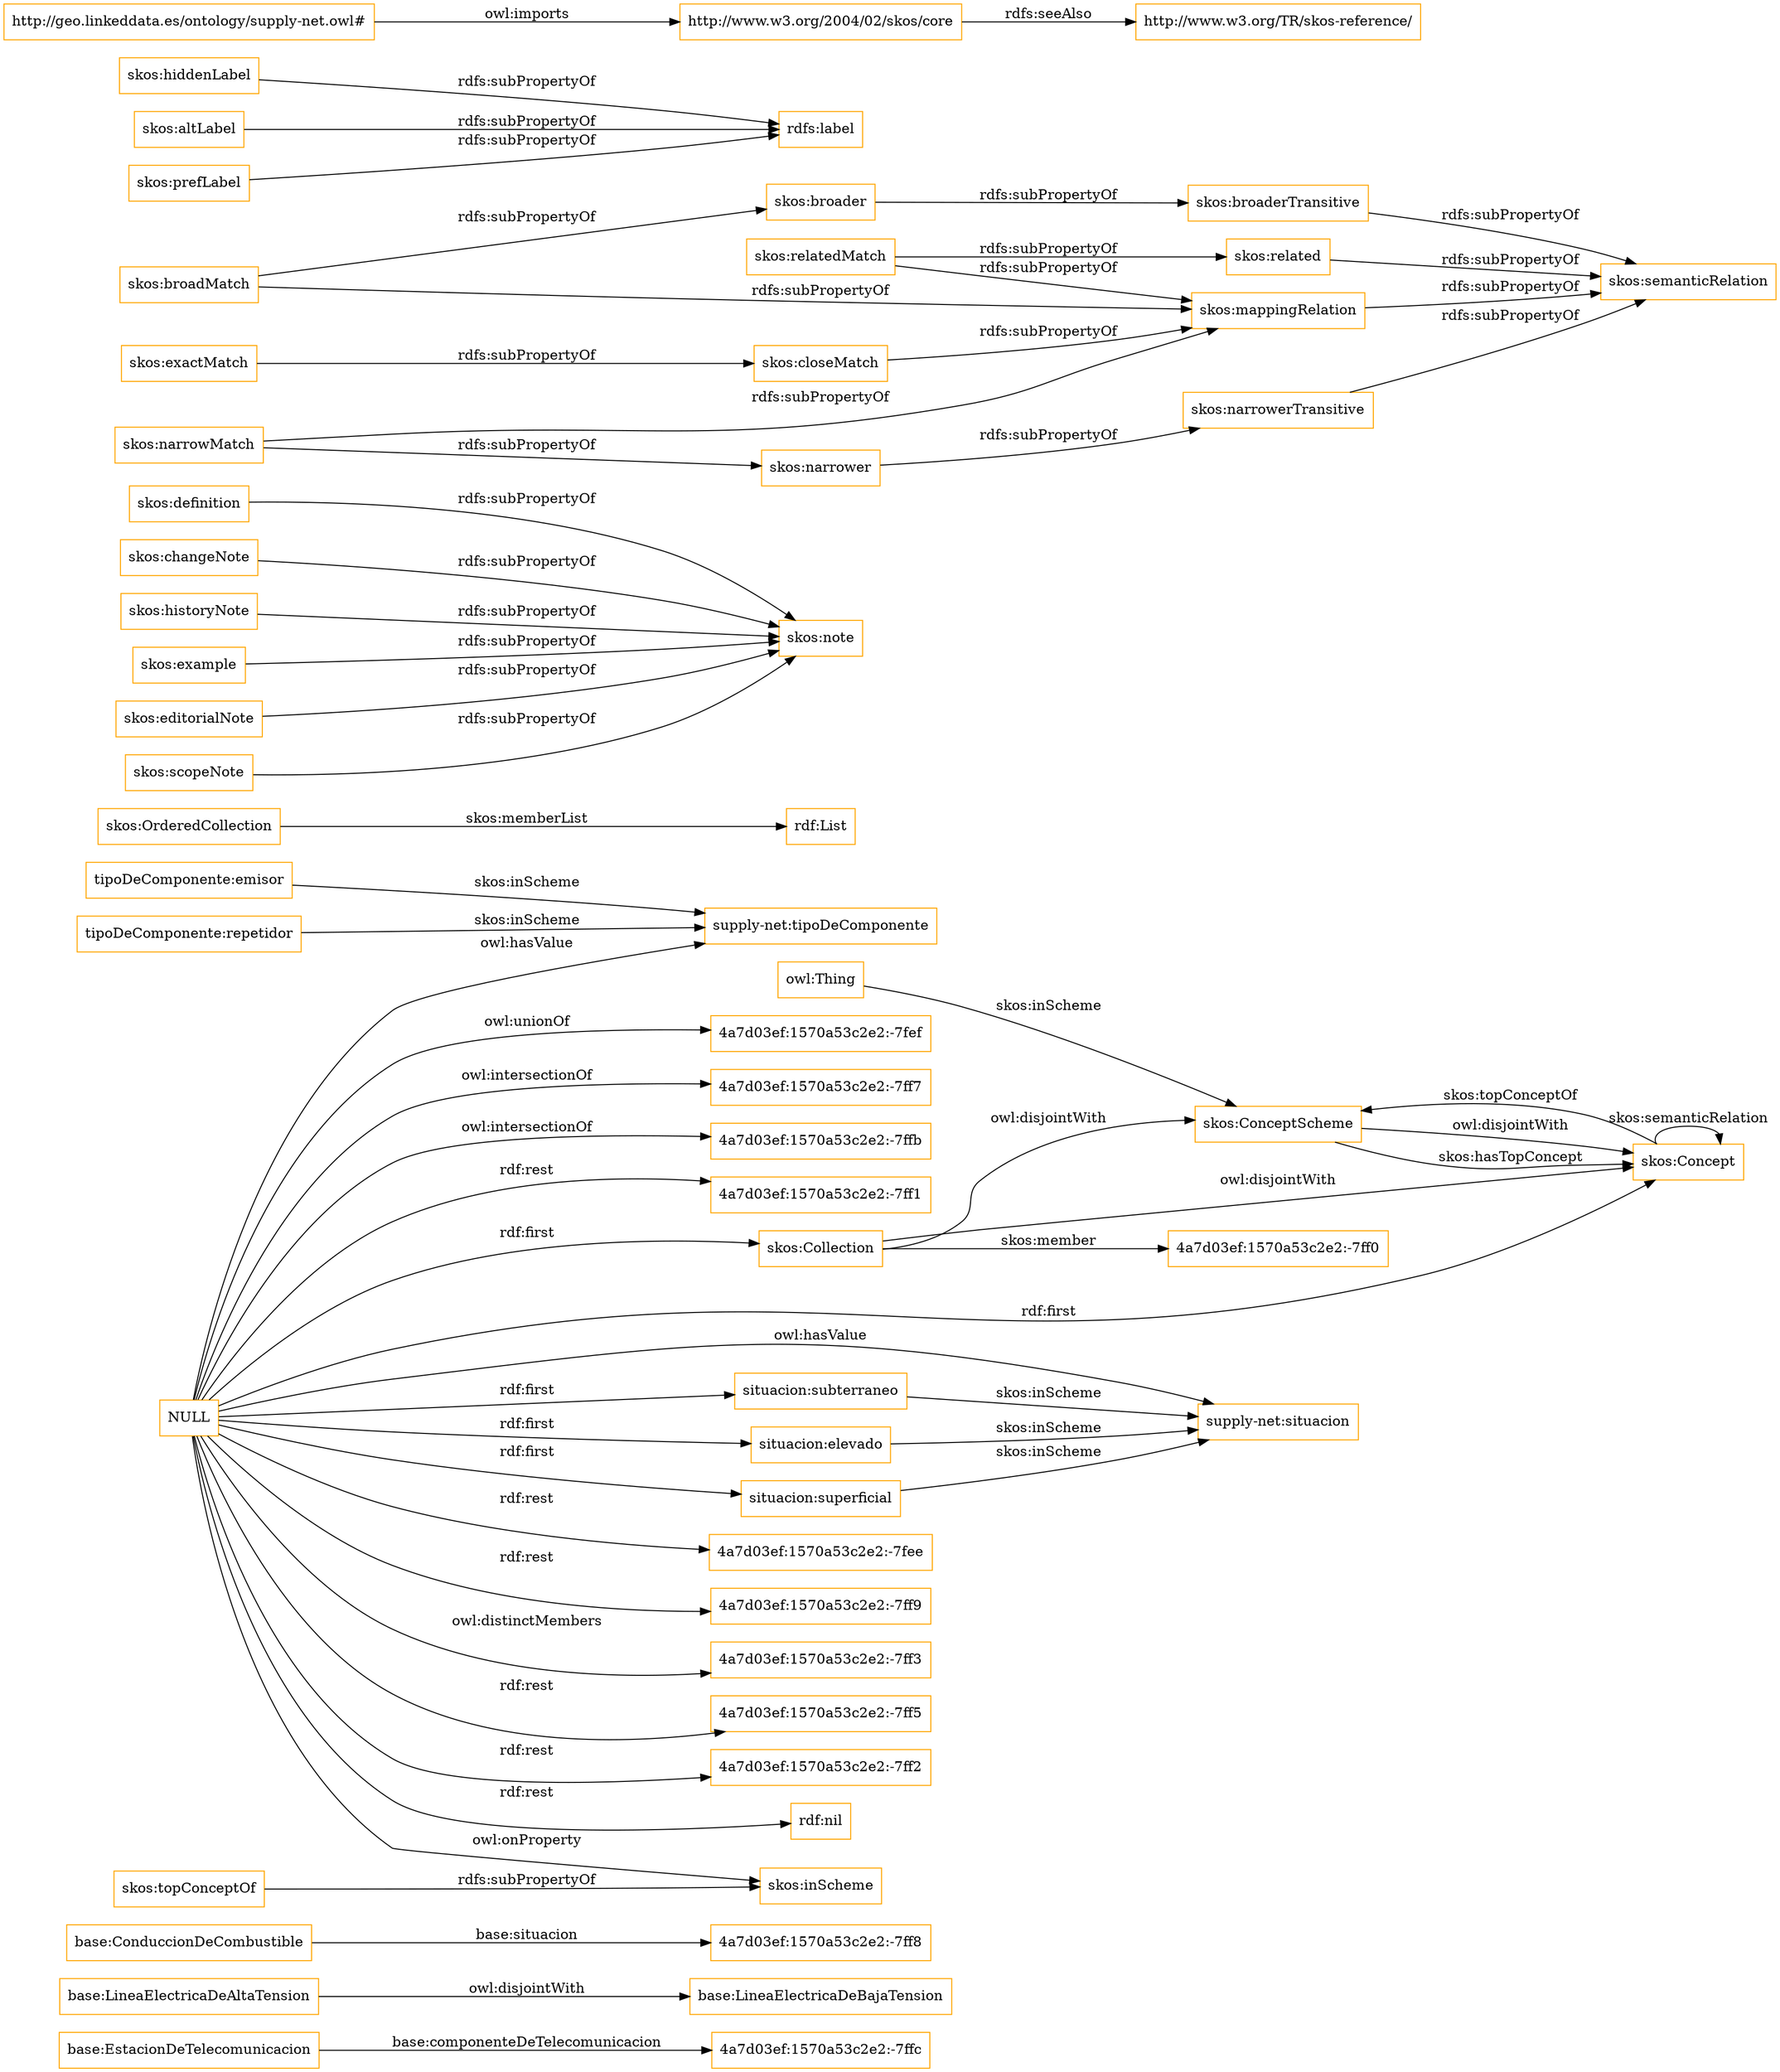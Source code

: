 digraph ar2dtool_diagram { 
rankdir=LR;
size="1501"
node [shape = rectangle, color="orange"]; "base:EstacionDeTelecomunicacion" "base:LineaElectricaDeBajaTension" "4a7d03ef:1570a53c2e2:-7ffc" "base:ConduccionDeCombustible" "4a7d03ef:1570a53c2e2:-7ff8" "base:LineaElectricaDeAltaTension" "4a7d03ef:1570a53c2e2:-7ff0" "skos:OrderedCollection" "skos:Collection" "skos:ConceptScheme" "skos:Concept" ; /*classes style*/
	"situacion:subterraneo" -> "supply-net:situacion" [ label = "skos:inScheme" ];
	"skos:definition" -> "skos:note" [ label = "rdfs:subPropertyOf" ];
	"situacion:elevado" -> "supply-net:situacion" [ label = "skos:inScheme" ];
	"skos:relatedMatch" -> "skos:related" [ label = "rdfs:subPropertyOf" ];
	"skos:relatedMatch" -> "skos:mappingRelation" [ label = "rdfs:subPropertyOf" ];
	"skos:changeNote" -> "skos:note" [ label = "rdfs:subPropertyOf" ];
	"skos:hiddenLabel" -> "rdfs:label" [ label = "rdfs:subPropertyOf" ];
	"skos:related" -> "skos:semanticRelation" [ label = "rdfs:subPropertyOf" ];
	"situacion:superficial" -> "supply-net:situacion" [ label = "skos:inScheme" ];
	"skos:ConceptScheme" -> "skos:Concept" [ label = "owl:disjointWith" ];
	"skos:altLabel" -> "rdfs:label" [ label = "rdfs:subPropertyOf" ];
	"skos:narrower" -> "skos:narrowerTransitive" [ label = "rdfs:subPropertyOf" ];
	"skos:broader" -> "skos:broaderTransitive" [ label = "rdfs:subPropertyOf" ];
	"skos:broaderTransitive" -> "skos:semanticRelation" [ label = "rdfs:subPropertyOf" ];
	"tipoDeComponente:emisor" -> "supply-net:tipoDeComponente" [ label = "skos:inScheme" ];
	"skos:historyNote" -> "skos:note" [ label = "rdfs:subPropertyOf" ];
	"skos:broadMatch" -> "skos:broader" [ label = "rdfs:subPropertyOf" ];
	"skos:broadMatch" -> "skos:mappingRelation" [ label = "rdfs:subPropertyOf" ];
	"http://www.w3.org/2004/02/skos/core" -> "http://www.w3.org/TR/skos-reference/" [ label = "rdfs:seeAlso" ];
	"skos:narrowerTransitive" -> "skos:semanticRelation" [ label = "rdfs:subPropertyOf" ];
	"NULL" -> "situacion:superficial" [ label = "rdf:first" ];
	"NULL" -> "situacion:elevado" [ label = "rdf:first" ];
	"NULL" -> "4a7d03ef:1570a53c2e2:-7ff9" [ label = "rdf:rest" ];
	"NULL" -> "4a7d03ef:1570a53c2e2:-7ff3" [ label = "owl:distinctMembers" ];
	"NULL" -> "situacion:subterraneo" [ label = "rdf:first" ];
	"NULL" -> "4a7d03ef:1570a53c2e2:-7ff5" [ label = "rdf:rest" ];
	"NULL" -> "skos:Concept" [ label = "rdf:first" ];
	"NULL" -> "supply-net:situacion" [ label = "owl:hasValue" ];
	"NULL" -> "4a7d03ef:1570a53c2e2:-7ff2" [ label = "rdf:rest" ];
	"NULL" -> "rdf:nil" [ label = "rdf:rest" ];
	"NULL" -> "4a7d03ef:1570a53c2e2:-7fef" [ label = "owl:unionOf" ];
	"NULL" -> "supply-net:tipoDeComponente" [ label = "owl:hasValue" ];
	"NULL" -> "4a7d03ef:1570a53c2e2:-7ff7" [ label = "owl:intersectionOf" ];
	"NULL" -> "4a7d03ef:1570a53c2e2:-7ffb" [ label = "owl:intersectionOf" ];
	"NULL" -> "4a7d03ef:1570a53c2e2:-7ff1" [ label = "rdf:rest" ];
	"NULL" -> "skos:Collection" [ label = "rdf:first" ];
	"NULL" -> "4a7d03ef:1570a53c2e2:-7fee" [ label = "rdf:rest" ];
	"NULL" -> "skos:inScheme" [ label = "owl:onProperty" ];
	"skos:prefLabel" -> "rdfs:label" [ label = "rdfs:subPropertyOf" ];
	"skos:narrowMatch" -> "skos:narrower" [ label = "rdfs:subPropertyOf" ];
	"skos:narrowMatch" -> "skos:mappingRelation" [ label = "rdfs:subPropertyOf" ];
	"skos:example" -> "skos:note" [ label = "rdfs:subPropertyOf" ];
	"skos:mappingRelation" -> "skos:semanticRelation" [ label = "rdfs:subPropertyOf" ];
	"skos:Collection" -> "skos:ConceptScheme" [ label = "owl:disjointWith" ];
	"skos:Collection" -> "skos:Concept" [ label = "owl:disjointWith" ];
	"skos:topConceptOf" -> "skos:inScheme" [ label = "rdfs:subPropertyOf" ];
	"skos:exactMatch" -> "skos:closeMatch" [ label = "rdfs:subPropertyOf" ];
	"skos:editorialNote" -> "skos:note" [ label = "rdfs:subPropertyOf" ];
	"skos:closeMatch" -> "skos:mappingRelation" [ label = "rdfs:subPropertyOf" ];
	"base:LineaElectricaDeAltaTension" -> "base:LineaElectricaDeBajaTension" [ label = "owl:disjointWith" ];
	"tipoDeComponente:repetidor" -> "supply-net:tipoDeComponente" [ label = "skos:inScheme" ];
	"http://geo.linkeddata.es/ontology/supply-net.owl#" -> "http://www.w3.org/2004/02/skos/core" [ label = "owl:imports" ];
	"skos:scopeNote" -> "skos:note" [ label = "rdfs:subPropertyOf" ];
	"skos:OrderedCollection" -> "rdf:List" [ label = "skos:memberList" ];
	"skos:ConceptScheme" -> "skos:Concept" [ label = "skos:hasTopConcept" ];
	"base:EstacionDeTelecomunicacion" -> "4a7d03ef:1570a53c2e2:-7ffc" [ label = "base:componenteDeTelecomunicacion" ];
	"skos:Concept" -> "skos:Concept" [ label = "skos:semanticRelation" ];
	"skos:Concept" -> "skos:ConceptScheme" [ label = "skos:topConceptOf" ];
	"skos:Collection" -> "4a7d03ef:1570a53c2e2:-7ff0" [ label = "skos:member" ];
	"base:ConduccionDeCombustible" -> "4a7d03ef:1570a53c2e2:-7ff8" [ label = "base:situacion" ];
	"owl:Thing" -> "skos:ConceptScheme" [ label = "skos:inScheme" ];

}

